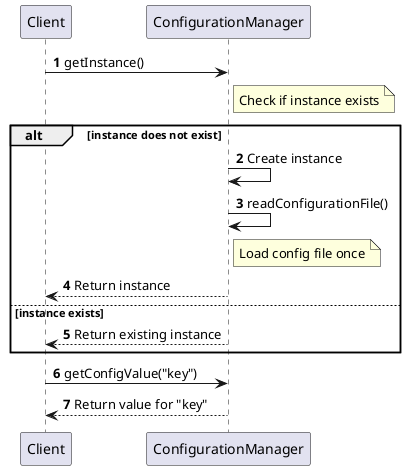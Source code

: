 @startuml
'https://plantuml.com/sequence-diagram

autonumber

participant Client as C
participant "ConfigurationManager" as CM

C -> CM: getInstance()
note right of CM: Check if instance exists

alt instance does not exist
    CM -> CM: Create instance
    CM -> CM: readConfigurationFile()
    note right of CM: Load config file once
    CM --> C: Return instance
else instance exists
    CM --> C: Return existing instance
end

C -> CM: getConfigValue("key")
CM --> C: Return value for "key"

@enduml
